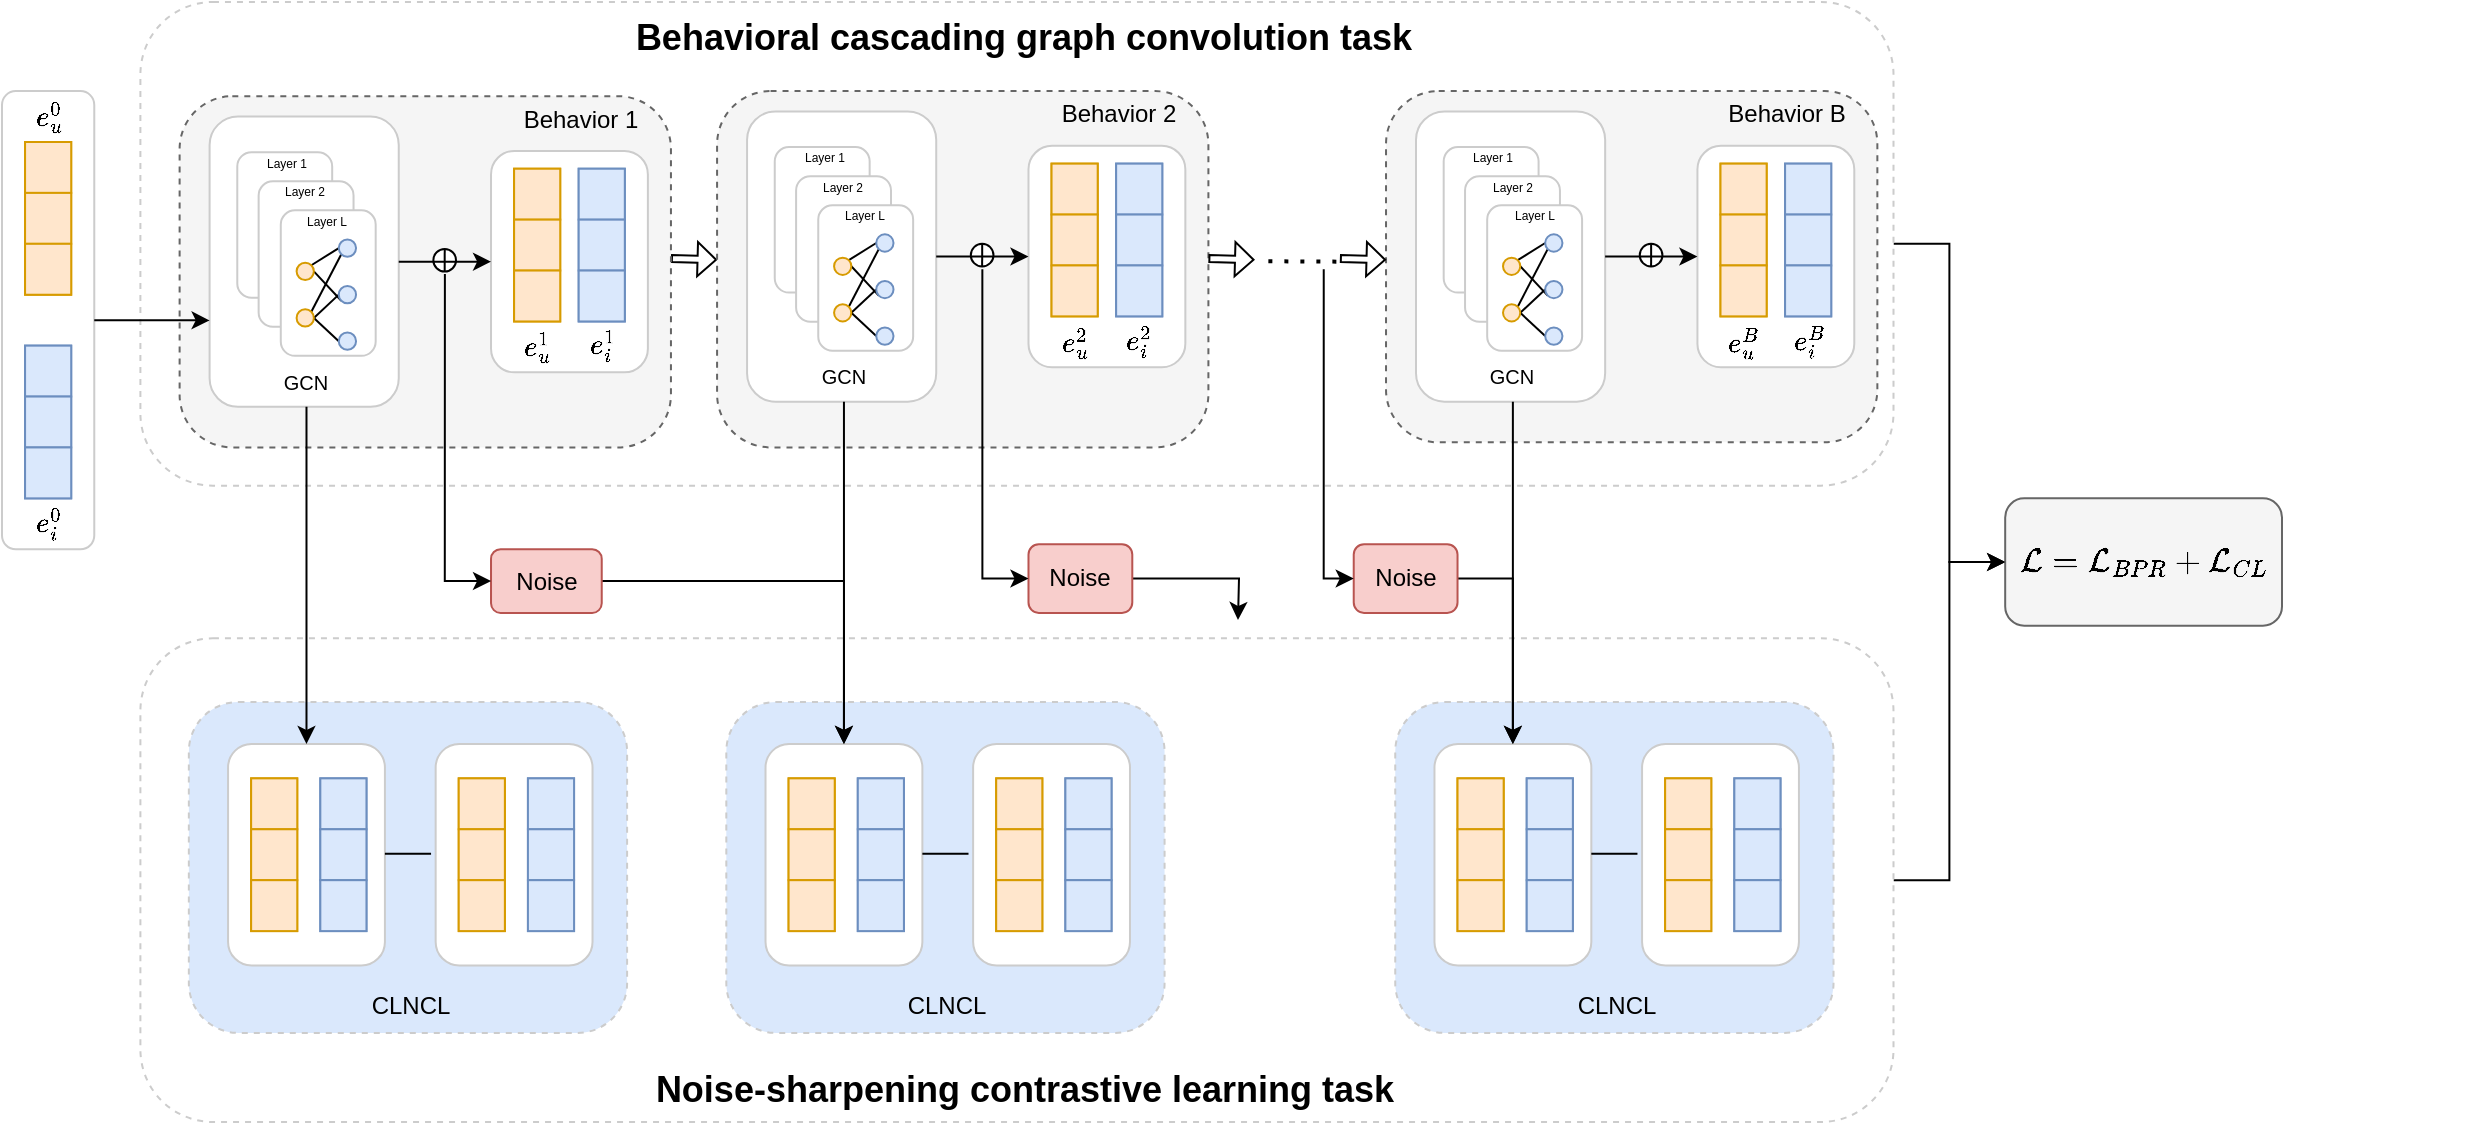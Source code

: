 <mxfile version="24.7.7">
  <diagram name="第 1 页" id="Skv8fpGebTwqSzIPjtRS">
    <mxGraphModel dx="1155" dy="623" grid="1" gridSize="10" guides="1" tooltips="1" connect="1" arrows="1" fold="1" page="1" pageScale="1" pageWidth="1144" pageHeight="564" math="1" shadow="0">
      <root>
        <mxCell id="0" />
        <mxCell id="1" parent="0" />
        <mxCell id="wrFZd82m7ZlRx0uGTqlU-270" style="edgeStyle=orthogonalEdgeStyle;rounded=0;orthogonalLoop=1;jettySize=auto;html=1;exitX=1;exitY=0.5;exitDx=0;exitDy=0;entryX=0;entryY=0.5;entryDx=0;entryDy=0;" parent="1" source="wrFZd82m7ZlRx0uGTqlU-268" target="wrFZd82m7ZlRx0uGTqlU-181" edge="1">
          <mxGeometry relative="1" as="geometry" />
        </mxCell>
        <mxCell id="wrFZd82m7ZlRx0uGTqlU-268" value="" style="rounded=1;whiteSpace=wrap;html=1;dashed=1;strokeColor=#CCCCCC;" parent="1" vertex="1">
          <mxGeometry x="71.201" y="319.182" width="876.55" height="241.818" as="geometry" />
        </mxCell>
        <mxCell id="wrFZd82m7ZlRx0uGTqlU-216" value="" style="rounded=1;whiteSpace=wrap;html=1;fillColor=#dae8fc;strokeColor=#CCCCCC;dashed=1;" parent="1" vertex="1">
          <mxGeometry x="95.422" y="351.0" width="219.137" height="165.455" as="geometry" />
        </mxCell>
        <mxCell id="wrFZd82m7ZlRx0uGTqlU-181" value="&lt;span style=&quot;color: rgb(0, 0, 0);&quot;&gt;&lt;font style=&quot;font-size: 14px;&quot;&gt;\(\mathcal{L}=\mathcal{L}_{BPR}+\mathcal{L}_{CL}\)&lt;/font&gt;&lt;/span&gt;" style="rounded=1;whiteSpace=wrap;html=1;fillColor=#f5f5f5;fontColor=#333333;strokeColor=#666666;" parent="1" vertex="1">
          <mxGeometry x="1003.597" y="249.182" width="138.403" height="63.636" as="geometry" />
        </mxCell>
        <mxCell id="wrFZd82m7ZlRx0uGTqlU-185" style="edgeStyle=orthogonalEdgeStyle;rounded=0;orthogonalLoop=1;jettySize=auto;html=1;exitX=1;exitY=0.5;exitDx=0;exitDy=0;entryX=0;entryY=0.5;entryDx=0;entryDy=0;" parent="1" source="wrFZd82m7ZlRx0uGTqlU-178" target="wrFZd82m7ZlRx0uGTqlU-181" edge="1">
          <mxGeometry relative="1" as="geometry" />
        </mxCell>
        <mxCell id="wrFZd82m7ZlRx0uGTqlU-178" value="" style="rounded=1;whiteSpace=wrap;html=1;dashed=1;strokeColor=#CCCCCC;" parent="1" vertex="1">
          <mxGeometry x="71.201" y="1" width="876.55" height="241.818" as="geometry" />
        </mxCell>
        <mxCell id="wrFZd82m7ZlRx0uGTqlU-18" value="" style="rounded=1;whiteSpace=wrap;html=1;strokeColor=#CCCCCC;" parent="1" vertex="1">
          <mxGeometry x="2" y="45.545" width="46.134" height="229.091" as="geometry" />
        </mxCell>
        <mxCell id="wrFZd82m7ZlRx0uGTqlU-13" value="" style="group;fillColor=#ffe6cc;strokeColor=#d79b00;" parent="1" vertex="1" connectable="0">
          <mxGeometry x="13.534" y="71.0" width="23.067" height="76.364" as="geometry" />
        </mxCell>
        <mxCell id="wrFZd82m7ZlRx0uGTqlU-10" value="" style="rounded=0;whiteSpace=wrap;html=1;fillColor=#ffe6cc;strokeColor=#d79b00;" parent="wrFZd82m7ZlRx0uGTqlU-13" vertex="1">
          <mxGeometry width="23.067" height="25.455" as="geometry" />
        </mxCell>
        <mxCell id="wrFZd82m7ZlRx0uGTqlU-11" value="" style="rounded=0;whiteSpace=wrap;html=1;fillColor=#ffe6cc;strokeColor=#d79b00;" parent="wrFZd82m7ZlRx0uGTqlU-13" vertex="1">
          <mxGeometry y="25.455" width="23.067" height="25.455" as="geometry" />
        </mxCell>
        <mxCell id="wrFZd82m7ZlRx0uGTqlU-12" value="" style="rounded=0;whiteSpace=wrap;html=1;fillColor=#ffe6cc;strokeColor=#d79b00;" parent="wrFZd82m7ZlRx0uGTqlU-13" vertex="1">
          <mxGeometry y="50.909" width="23.067" height="25.455" as="geometry" />
        </mxCell>
        <mxCell id="wrFZd82m7ZlRx0uGTqlU-14" value="" style="group;fillColor=#dae8fc;strokeColor=#6c8ebf;" parent="1" vertex="1" connectable="0">
          <mxGeometry x="13.534" y="172.818" width="23.067" height="76.364" as="geometry" />
        </mxCell>
        <mxCell id="wrFZd82m7ZlRx0uGTqlU-15" value="" style="rounded=0;whiteSpace=wrap;html=1;fillColor=#dae8fc;strokeColor=#6c8ebf;" parent="wrFZd82m7ZlRx0uGTqlU-14" vertex="1">
          <mxGeometry width="23.067" height="25.455" as="geometry" />
        </mxCell>
        <mxCell id="wrFZd82m7ZlRx0uGTqlU-16" value="" style="rounded=0;whiteSpace=wrap;html=1;fillColor=#dae8fc;strokeColor=#6c8ebf;" parent="wrFZd82m7ZlRx0uGTqlU-14" vertex="1">
          <mxGeometry y="25.455" width="23.067" height="25.455" as="geometry" />
        </mxCell>
        <mxCell id="wrFZd82m7ZlRx0uGTqlU-17" value="" style="rounded=0;whiteSpace=wrap;html=1;fillColor=#dae8fc;strokeColor=#6c8ebf;" parent="wrFZd82m7ZlRx0uGTqlU-14" vertex="1">
          <mxGeometry y="50.909" width="23.067" height="25.455" as="geometry" />
        </mxCell>
        <mxCell id="wrFZd82m7ZlRx0uGTqlU-20" value="\(e_u^0\)" style="text;html=1;align=center;verticalAlign=middle;whiteSpace=wrap;rounded=0;" parent="1" vertex="1">
          <mxGeometry x="7.767" y="45.545" width="34.601" height="25.455" as="geometry" />
        </mxCell>
        <mxCell id="wrFZd82m7ZlRx0uGTqlU-21" value="\(e_i^0\)" style="text;html=1;align=center;verticalAlign=middle;whiteSpace=wrap;rounded=0;" parent="1" vertex="1">
          <mxGeometry x="7.767" y="249.182" width="34.601" height="25.455" as="geometry" />
        </mxCell>
        <mxCell id="wrFZd82m7ZlRx0uGTqlU-131" value="" style="shape=flexArrow;endArrow=classic;html=1;rounded=0;endWidth=12.637;endSize=2.755;width=3.519;" parent="1" edge="1">
          <mxGeometry width="50" height="50" relative="1" as="geometry">
            <mxPoint x="336.473" y="129.24" as="sourcePoint" />
            <mxPoint x="359.54" y="129.851" as="targetPoint" />
          </mxGeometry>
        </mxCell>
        <mxCell id="wrFZd82m7ZlRx0uGTqlU-134" value="" style="group" parent="1" vertex="1" connectable="0">
          <mxGeometry x="90.808" y="48.091" width="245.665" height="190.909" as="geometry" />
        </mxCell>
        <mxCell id="wrFZd82m7ZlRx0uGTqlU-90" value="" style="rounded=1;whiteSpace=wrap;html=1;dashed=1;strokeColor=#666666;fillColor=#f5f5f5;fontColor=#333333;" parent="wrFZd82m7ZlRx0uGTqlU-134" vertex="1">
          <mxGeometry width="245.665" height="175.636" as="geometry" />
        </mxCell>
        <mxCell id="wrFZd82m7ZlRx0uGTqlU-87" value="" style="rounded=1;whiteSpace=wrap;html=1;strokeColor=#CCCCCC;" parent="wrFZd82m7ZlRx0uGTqlU-134" vertex="1">
          <mxGeometry x="155.703" y="27.364" width="78.428" height="110.727" as="geometry" />
        </mxCell>
        <mxCell id="wrFZd82m7ZlRx0uGTqlU-48" value="" style="group" parent="wrFZd82m7ZlRx0uGTqlU-134" vertex="1" connectable="0">
          <mxGeometry x="14.994" y="10.182" width="161.47" height="180.727" as="geometry" />
        </mxCell>
        <mxCell id="wrFZd82m7ZlRx0uGTqlU-47" value="" style="rounded=1;whiteSpace=wrap;html=1;strokeColor=#CCCCCC;" parent="wrFZd82m7ZlRx0uGTqlU-48" vertex="1">
          <mxGeometry width="94.575" height="145.091" as="geometry" />
        </mxCell>
        <mxCell id="wrFZd82m7ZlRx0uGTqlU-44" value="" style="group" parent="wrFZd82m7ZlRx0uGTqlU-48" vertex="1" connectable="0">
          <mxGeometry x="13.84" y="17.818" width="69.201" height="101.818" as="geometry" />
        </mxCell>
        <mxCell id="wrFZd82m7ZlRx0uGTqlU-42" value="" style="rounded=1;whiteSpace=wrap;html=1;strokeColor=#CCCCCC;" parent="wrFZd82m7ZlRx0uGTqlU-44" vertex="1">
          <mxGeometry width="47.452" height="72.727" as="geometry" />
        </mxCell>
        <mxCell id="wrFZd82m7ZlRx0uGTqlU-40" value="" style="rounded=1;whiteSpace=wrap;html=1;strokeColor=#CCCCCC;" parent="wrFZd82m7ZlRx0uGTqlU-44" vertex="1">
          <mxGeometry x="10.677" y="14.545" width="47.452" height="72.727" as="geometry" />
        </mxCell>
        <mxCell id="wrFZd82m7ZlRx0uGTqlU-33" value="" style="rounded=1;whiteSpace=wrap;html=1;strokeColor=#CCCCCC;" parent="wrFZd82m7ZlRx0uGTqlU-44" vertex="1">
          <mxGeometry x="21.749" y="29.091" width="47.452" height="72.727" as="geometry" />
        </mxCell>
        <mxCell id="wrFZd82m7ZlRx0uGTqlU-34" value="&lt;font style=&quot;font-size: 6px;&quot;&gt;Layer L&lt;/font&gt;" style="text;html=1;align=center;verticalAlign=middle;whiteSpace=wrap;rounded=0;fontSize=6;" parent="wrFZd82m7ZlRx0uGTqlU-44" vertex="1">
          <mxGeometry x="21.749" y="29.091" width="47.452" height="11.636" as="geometry" />
        </mxCell>
        <mxCell id="wrFZd82m7ZlRx0uGTqlU-39" value="" style="group" parent="wrFZd82m7ZlRx0uGTqlU-44" vertex="1" connectable="0">
          <mxGeometry x="29.658" y="43.636" width="31.635" height="58.182" as="geometry" />
        </mxCell>
        <mxCell id="wrFZd82m7ZlRx0uGTqlU-28" style="rounded=0;orthogonalLoop=1;jettySize=auto;html=1;exitX=1;exitY=0;exitDx=0;exitDy=0;entryX=0;entryY=0.5;entryDx=0;entryDy=0;curved=0;endArrow=none;endFill=0;" parent="wrFZd82m7ZlRx0uGTqlU-39" source="wrFZd82m7ZlRx0uGTqlU-23" target="wrFZd82m7ZlRx0uGTqlU-25" edge="1">
          <mxGeometry relative="1" as="geometry" />
        </mxCell>
        <mxCell id="wrFZd82m7ZlRx0uGTqlU-29" style="rounded=0;orthogonalLoop=1;jettySize=auto;html=1;exitX=1;exitY=0.5;exitDx=0;exitDy=0;entryX=0;entryY=1;entryDx=0;entryDy=0;endArrow=none;endFill=0;" parent="wrFZd82m7ZlRx0uGTqlU-39" source="wrFZd82m7ZlRx0uGTqlU-23" target="wrFZd82m7ZlRx0uGTqlU-26" edge="1">
          <mxGeometry relative="1" as="geometry" />
        </mxCell>
        <mxCell id="wrFZd82m7ZlRx0uGTqlU-23" value="" style="ellipse;whiteSpace=wrap;html=1;aspect=fixed;fillColor=#ffe6cc;strokeColor=#d79b00;" parent="wrFZd82m7ZlRx0uGTqlU-39" vertex="1">
          <mxGeometry y="11.636" width="8.633" height="8.633" as="geometry" />
        </mxCell>
        <mxCell id="wrFZd82m7ZlRx0uGTqlU-30" style="rounded=0;orthogonalLoop=1;jettySize=auto;html=1;exitX=1;exitY=0;exitDx=0;exitDy=0;entryX=0;entryY=1;entryDx=0;entryDy=0;endArrow=none;endFill=0;" parent="wrFZd82m7ZlRx0uGTqlU-39" source="wrFZd82m7ZlRx0uGTqlU-24" target="wrFZd82m7ZlRx0uGTqlU-25" edge="1">
          <mxGeometry relative="1" as="geometry" />
        </mxCell>
        <mxCell id="wrFZd82m7ZlRx0uGTqlU-31" style="rounded=0;orthogonalLoop=1;jettySize=auto;html=1;exitX=1;exitY=0.5;exitDx=0;exitDy=0;entryX=0;entryY=0.5;entryDx=0;entryDy=0;endArrow=none;endFill=0;" parent="wrFZd82m7ZlRx0uGTqlU-39" source="wrFZd82m7ZlRx0uGTqlU-24" target="wrFZd82m7ZlRx0uGTqlU-26" edge="1">
          <mxGeometry relative="1" as="geometry" />
        </mxCell>
        <mxCell id="wrFZd82m7ZlRx0uGTqlU-32" style="rounded=0;orthogonalLoop=1;jettySize=auto;html=1;exitX=1;exitY=0.5;exitDx=0;exitDy=0;entryX=0;entryY=0.5;entryDx=0;entryDy=0;endArrow=none;endFill=0;" parent="wrFZd82m7ZlRx0uGTqlU-39" source="wrFZd82m7ZlRx0uGTqlU-24" target="wrFZd82m7ZlRx0uGTqlU-27" edge="1">
          <mxGeometry relative="1" as="geometry" />
        </mxCell>
        <mxCell id="wrFZd82m7ZlRx0uGTqlU-24" value="" style="ellipse;whiteSpace=wrap;html=1;aspect=fixed;fillColor=#ffe6cc;strokeColor=#d79b00;" parent="wrFZd82m7ZlRx0uGTqlU-39" vertex="1">
          <mxGeometry y="34.909" width="8.633" height="8.633" as="geometry" />
        </mxCell>
        <mxCell id="wrFZd82m7ZlRx0uGTqlU-25" value="" style="ellipse;whiteSpace=wrap;html=1;aspect=fixed;fillColor=#dae8fc;strokeColor=#6c8ebf;" parent="wrFZd82m7ZlRx0uGTqlU-39" vertex="1">
          <mxGeometry x="21.09" width="8.633" height="8.633" as="geometry" />
        </mxCell>
        <mxCell id="wrFZd82m7ZlRx0uGTqlU-26" value="" style="ellipse;whiteSpace=wrap;html=1;aspect=fixed;fillColor=#dae8fc;strokeColor=#6c8ebf;" parent="wrFZd82m7ZlRx0uGTqlU-39" vertex="1">
          <mxGeometry x="21.09" y="23.273" width="8.633" height="8.633" as="geometry" />
        </mxCell>
        <mxCell id="wrFZd82m7ZlRx0uGTqlU-27" value="" style="ellipse;whiteSpace=wrap;html=1;aspect=fixed;fillColor=#dae8fc;strokeColor=#6c8ebf;" parent="wrFZd82m7ZlRx0uGTqlU-39" vertex="1">
          <mxGeometry x="21.09" y="46.545" width="8.633" height="8.633" as="geometry" />
        </mxCell>
        <mxCell id="wrFZd82m7ZlRx0uGTqlU-41" value="&lt;font style=&quot;font-size: 6px;&quot;&gt;Layer 2&lt;/font&gt;" style="text;html=1;align=center;verticalAlign=middle;whiteSpace=wrap;rounded=0;fontSize=6;" parent="wrFZd82m7ZlRx0uGTqlU-44" vertex="1">
          <mxGeometry x="10.677" y="14.545" width="47.452" height="11.636" as="geometry" />
        </mxCell>
        <mxCell id="wrFZd82m7ZlRx0uGTqlU-43" value="&lt;font style=&quot;font-size: 6px;&quot;&gt;Layer 1&lt;/font&gt;" style="text;html=1;align=center;verticalAlign=middle;whiteSpace=wrap;rounded=0;fontSize=6;" parent="wrFZd82m7ZlRx0uGTqlU-44" vertex="1">
          <mxGeometry x="1.582" width="47.452" height="11.636" as="geometry" />
        </mxCell>
        <mxCell id="wrFZd82m7ZlRx0uGTqlU-45" value="&lt;font style=&quot;font-size: 10px;&quot;&gt;GCN&lt;/font&gt;" style="text;html=1;align=center;verticalAlign=middle;whiteSpace=wrap;rounded=0;" parent="wrFZd82m7ZlRx0uGTqlU-48" vertex="1">
          <mxGeometry x="26.458" y="119.636" width="43.966" height="25.455" as="geometry" />
        </mxCell>
        <mxCell id="wrFZd82m7ZlRx0uGTqlU-57" value="" style="group" parent="wrFZd82m7ZlRx0uGTqlU-134" vertex="1" connectable="0">
          <mxGeometry x="109.569" y="76.364" width="46.134" height="12.727" as="geometry" />
        </mxCell>
        <mxCell id="wrFZd82m7ZlRx0uGTqlU-54" value="" style="ellipse;whiteSpace=wrap;html=1;aspect=fixed;" parent="wrFZd82m7ZlRx0uGTqlU-57" vertex="1">
          <mxGeometry x="17.3" width="11.331" height="11.331" as="geometry" />
        </mxCell>
        <mxCell id="wrFZd82m7ZlRx0uGTqlU-55" value="" style="endArrow=classic;html=1;rounded=0;" parent="wrFZd82m7ZlRx0uGTqlU-57" edge="1">
          <mxGeometry width="50" height="50" relative="1" as="geometry">
            <mxPoint y="6.364" as="sourcePoint" />
            <mxPoint x="46.134" y="6.364" as="targetPoint" />
          </mxGeometry>
        </mxCell>
        <mxCell id="wrFZd82m7ZlRx0uGTqlU-56" value="" style="endArrow=none;html=1;rounded=0;exitX=0.5;exitY=1;exitDx=0;exitDy=0;" parent="wrFZd82m7ZlRx0uGTqlU-57" source="wrFZd82m7ZlRx0uGTqlU-54" edge="1">
          <mxGeometry width="50" height="50" relative="1" as="geometry">
            <mxPoint x="22.986" y="6.364" as="sourcePoint" />
            <mxPoint x="22.986" as="targetPoint" />
          </mxGeometry>
        </mxCell>
        <mxCell id="wrFZd82m7ZlRx0uGTqlU-58" value="" style="group;fillColor=#ffe6cc;strokeColor=#d79b00;" parent="wrFZd82m7ZlRx0uGTqlU-134" vertex="1" connectable="0">
          <mxGeometry x="167.236" y="36.273" width="23.067" height="76.364" as="geometry" />
        </mxCell>
        <mxCell id="wrFZd82m7ZlRx0uGTqlU-59" value="" style="rounded=0;whiteSpace=wrap;html=1;fillColor=#ffe6cc;strokeColor=#d79b00;" parent="wrFZd82m7ZlRx0uGTqlU-58" vertex="1">
          <mxGeometry width="23.067" height="25.455" as="geometry" />
        </mxCell>
        <mxCell id="wrFZd82m7ZlRx0uGTqlU-60" value="" style="rounded=0;whiteSpace=wrap;html=1;fillColor=#ffe6cc;strokeColor=#d79b00;" parent="wrFZd82m7ZlRx0uGTqlU-58" vertex="1">
          <mxGeometry y="25.455" width="23.067" height="25.455" as="geometry" />
        </mxCell>
        <mxCell id="wrFZd82m7ZlRx0uGTqlU-61" value="" style="rounded=0;whiteSpace=wrap;html=1;fillColor=#ffe6cc;strokeColor=#d79b00;" parent="wrFZd82m7ZlRx0uGTqlU-58" vertex="1">
          <mxGeometry y="50.909" width="23.067" height="25.455" as="geometry" />
        </mxCell>
        <mxCell id="wrFZd82m7ZlRx0uGTqlU-62" value="" style="group;fillColor=#dae8fc;strokeColor=#6c8ebf;" parent="wrFZd82m7ZlRx0uGTqlU-134" vertex="1" connectable="0">
          <mxGeometry x="199.53" y="36.273" width="23.067" height="76.364" as="geometry" />
        </mxCell>
        <mxCell id="wrFZd82m7ZlRx0uGTqlU-63" value="" style="rounded=0;whiteSpace=wrap;html=1;fillColor=#dae8fc;strokeColor=#6c8ebf;" parent="wrFZd82m7ZlRx0uGTqlU-62" vertex="1">
          <mxGeometry width="23.067" height="25.455" as="geometry" />
        </mxCell>
        <mxCell id="wrFZd82m7ZlRx0uGTqlU-64" value="" style="rounded=0;whiteSpace=wrap;html=1;fillColor=#dae8fc;strokeColor=#6c8ebf;" parent="wrFZd82m7ZlRx0uGTqlU-62" vertex="1">
          <mxGeometry y="25.455" width="23.067" height="25.455" as="geometry" />
        </mxCell>
        <mxCell id="wrFZd82m7ZlRx0uGTqlU-65" value="" style="rounded=0;whiteSpace=wrap;html=1;fillColor=#dae8fc;strokeColor=#6c8ebf;" parent="wrFZd82m7ZlRx0uGTqlU-62" vertex="1">
          <mxGeometry y="50.909" width="23.067" height="25.455" as="geometry" />
        </mxCell>
        <mxCell id="wrFZd82m7ZlRx0uGTqlU-88" value="\(e_u^1\)" style="text;html=1;align=center;verticalAlign=middle;whiteSpace=wrap;rounded=0;" parent="wrFZd82m7ZlRx0uGTqlU-134" vertex="1">
          <mxGeometry x="161.47" y="112.636" width="34.601" height="25.455" as="geometry" />
        </mxCell>
        <mxCell id="wrFZd82m7ZlRx0uGTqlU-89" value="\(e_i^1\)" style="text;html=1;align=center;verticalAlign=middle;whiteSpace=wrap;rounded=0;" parent="wrFZd82m7ZlRx0uGTqlU-134" vertex="1">
          <mxGeometry x="193.764" y="112.636" width="34.601" height="25.455" as="geometry" />
        </mxCell>
        <mxCell id="wrFZd82m7ZlRx0uGTqlU-132" value="&lt;font style=&quot;font-size: 12px;&quot;&gt;Behavior 1&lt;/font&gt;" style="text;html=1;align=center;verticalAlign=middle;whiteSpace=wrap;rounded=0;fontSize=10;" parent="wrFZd82m7ZlRx0uGTqlU-134" vertex="1">
          <mxGeometry x="167.235" y="0.003" width="66.895" height="22.909" as="geometry" />
        </mxCell>
        <mxCell id="wrFZd82m7ZlRx0uGTqlU-135" value="" style="group" parent="1" vertex="1" connectable="0">
          <mxGeometry x="694.013" y="45.545" width="245.665" height="190.909" as="geometry" />
        </mxCell>
        <mxCell id="wrFZd82m7ZlRx0uGTqlU-136" value="" style="rounded=1;whiteSpace=wrap;html=1;dashed=1;strokeColor=#666666;fillColor=#f5f5f5;fontColor=#333333;" parent="wrFZd82m7ZlRx0uGTqlU-135" vertex="1">
          <mxGeometry width="245.665" height="175.636" as="geometry" />
        </mxCell>
        <mxCell id="wrFZd82m7ZlRx0uGTqlU-137" value="" style="rounded=1;whiteSpace=wrap;html=1;strokeColor=#CCCCCC;" parent="wrFZd82m7ZlRx0uGTqlU-135" vertex="1">
          <mxGeometry x="155.703" y="27.364" width="78.428" height="110.727" as="geometry" />
        </mxCell>
        <mxCell id="wrFZd82m7ZlRx0uGTqlU-138" value="" style="group" parent="wrFZd82m7ZlRx0uGTqlU-135" vertex="1" connectable="0">
          <mxGeometry x="14.994" y="10.182" width="161.47" height="180.727" as="geometry" />
        </mxCell>
        <mxCell id="wrFZd82m7ZlRx0uGTqlU-139" value="" style="rounded=1;whiteSpace=wrap;html=1;strokeColor=#CCCCCC;" parent="wrFZd82m7ZlRx0uGTqlU-138" vertex="1">
          <mxGeometry width="94.575" height="145.091" as="geometry" />
        </mxCell>
        <mxCell id="wrFZd82m7ZlRx0uGTqlU-140" value="" style="group" parent="wrFZd82m7ZlRx0uGTqlU-138" vertex="1" connectable="0">
          <mxGeometry x="13.84" y="17.818" width="69.201" height="101.818" as="geometry" />
        </mxCell>
        <mxCell id="wrFZd82m7ZlRx0uGTqlU-141" value="" style="rounded=1;whiteSpace=wrap;html=1;strokeColor=#CCCCCC;" parent="wrFZd82m7ZlRx0uGTqlU-140" vertex="1">
          <mxGeometry width="47.452" height="72.727" as="geometry" />
        </mxCell>
        <mxCell id="wrFZd82m7ZlRx0uGTqlU-142" value="" style="rounded=1;whiteSpace=wrap;html=1;strokeColor=#CCCCCC;" parent="wrFZd82m7ZlRx0uGTqlU-140" vertex="1">
          <mxGeometry x="10.677" y="14.545" width="47.452" height="72.727" as="geometry" />
        </mxCell>
        <mxCell id="wrFZd82m7ZlRx0uGTqlU-143" value="" style="rounded=1;whiteSpace=wrap;html=1;strokeColor=#CCCCCC;" parent="wrFZd82m7ZlRx0uGTqlU-140" vertex="1">
          <mxGeometry x="21.749" y="29.091" width="47.452" height="72.727" as="geometry" />
        </mxCell>
        <mxCell id="wrFZd82m7ZlRx0uGTqlU-144" value="&lt;font style=&quot;font-size: 6px;&quot;&gt;Layer L&lt;/font&gt;" style="text;html=1;align=center;verticalAlign=middle;whiteSpace=wrap;rounded=0;fontSize=6;" parent="wrFZd82m7ZlRx0uGTqlU-140" vertex="1">
          <mxGeometry x="21.749" y="29.091" width="47.452" height="11.636" as="geometry" />
        </mxCell>
        <mxCell id="wrFZd82m7ZlRx0uGTqlU-145" value="" style="group" parent="wrFZd82m7ZlRx0uGTqlU-140" vertex="1" connectable="0">
          <mxGeometry x="29.658" y="43.636" width="31.635" height="58.182" as="geometry" />
        </mxCell>
        <mxCell id="wrFZd82m7ZlRx0uGTqlU-146" style="rounded=0;orthogonalLoop=1;jettySize=auto;html=1;exitX=1;exitY=0;exitDx=0;exitDy=0;entryX=0;entryY=0.5;entryDx=0;entryDy=0;curved=0;endArrow=none;endFill=0;" parent="wrFZd82m7ZlRx0uGTqlU-145" source="wrFZd82m7ZlRx0uGTqlU-148" target="wrFZd82m7ZlRx0uGTqlU-153" edge="1">
          <mxGeometry relative="1" as="geometry" />
        </mxCell>
        <mxCell id="wrFZd82m7ZlRx0uGTqlU-147" style="rounded=0;orthogonalLoop=1;jettySize=auto;html=1;exitX=1;exitY=0.5;exitDx=0;exitDy=0;entryX=0;entryY=1;entryDx=0;entryDy=0;endArrow=none;endFill=0;" parent="wrFZd82m7ZlRx0uGTqlU-145" source="wrFZd82m7ZlRx0uGTqlU-148" target="wrFZd82m7ZlRx0uGTqlU-154" edge="1">
          <mxGeometry relative="1" as="geometry" />
        </mxCell>
        <mxCell id="wrFZd82m7ZlRx0uGTqlU-148" value="" style="ellipse;whiteSpace=wrap;html=1;aspect=fixed;fillColor=#ffe6cc;strokeColor=#d79b00;" parent="wrFZd82m7ZlRx0uGTqlU-145" vertex="1">
          <mxGeometry y="11.636" width="8.633" height="8.633" as="geometry" />
        </mxCell>
        <mxCell id="wrFZd82m7ZlRx0uGTqlU-149" style="rounded=0;orthogonalLoop=1;jettySize=auto;html=1;exitX=1;exitY=0;exitDx=0;exitDy=0;entryX=0;entryY=1;entryDx=0;entryDy=0;endArrow=none;endFill=0;" parent="wrFZd82m7ZlRx0uGTqlU-145" source="wrFZd82m7ZlRx0uGTqlU-152" target="wrFZd82m7ZlRx0uGTqlU-153" edge="1">
          <mxGeometry relative="1" as="geometry" />
        </mxCell>
        <mxCell id="wrFZd82m7ZlRx0uGTqlU-150" style="rounded=0;orthogonalLoop=1;jettySize=auto;html=1;exitX=1;exitY=0.5;exitDx=0;exitDy=0;entryX=0;entryY=0.5;entryDx=0;entryDy=0;endArrow=none;endFill=0;" parent="wrFZd82m7ZlRx0uGTqlU-145" source="wrFZd82m7ZlRx0uGTqlU-152" target="wrFZd82m7ZlRx0uGTqlU-154" edge="1">
          <mxGeometry relative="1" as="geometry" />
        </mxCell>
        <mxCell id="wrFZd82m7ZlRx0uGTqlU-151" style="rounded=0;orthogonalLoop=1;jettySize=auto;html=1;exitX=1;exitY=0.5;exitDx=0;exitDy=0;entryX=0;entryY=0.5;entryDx=0;entryDy=0;endArrow=none;endFill=0;" parent="wrFZd82m7ZlRx0uGTqlU-145" source="wrFZd82m7ZlRx0uGTqlU-152" target="wrFZd82m7ZlRx0uGTqlU-155" edge="1">
          <mxGeometry relative="1" as="geometry" />
        </mxCell>
        <mxCell id="wrFZd82m7ZlRx0uGTqlU-152" value="" style="ellipse;whiteSpace=wrap;html=1;aspect=fixed;fillColor=#ffe6cc;strokeColor=#d79b00;" parent="wrFZd82m7ZlRx0uGTqlU-145" vertex="1">
          <mxGeometry y="34.909" width="8.633" height="8.633" as="geometry" />
        </mxCell>
        <mxCell id="wrFZd82m7ZlRx0uGTqlU-153" value="" style="ellipse;whiteSpace=wrap;html=1;aspect=fixed;fillColor=#dae8fc;strokeColor=#6c8ebf;" parent="wrFZd82m7ZlRx0uGTqlU-145" vertex="1">
          <mxGeometry x="21.09" width="8.633" height="8.633" as="geometry" />
        </mxCell>
        <mxCell id="wrFZd82m7ZlRx0uGTqlU-154" value="" style="ellipse;whiteSpace=wrap;html=1;aspect=fixed;fillColor=#dae8fc;strokeColor=#6c8ebf;" parent="wrFZd82m7ZlRx0uGTqlU-145" vertex="1">
          <mxGeometry x="21.09" y="23.273" width="8.633" height="8.633" as="geometry" />
        </mxCell>
        <mxCell id="wrFZd82m7ZlRx0uGTqlU-155" value="" style="ellipse;whiteSpace=wrap;html=1;aspect=fixed;fillColor=#dae8fc;strokeColor=#6c8ebf;" parent="wrFZd82m7ZlRx0uGTqlU-145" vertex="1">
          <mxGeometry x="21.09" y="46.545" width="8.633" height="8.633" as="geometry" />
        </mxCell>
        <mxCell id="wrFZd82m7ZlRx0uGTqlU-156" value="&lt;font style=&quot;font-size: 6px;&quot;&gt;Layer 2&lt;/font&gt;" style="text;html=1;align=center;verticalAlign=middle;whiteSpace=wrap;rounded=0;fontSize=6;" parent="wrFZd82m7ZlRx0uGTqlU-140" vertex="1">
          <mxGeometry x="10.677" y="14.545" width="47.452" height="11.636" as="geometry" />
        </mxCell>
        <mxCell id="wrFZd82m7ZlRx0uGTqlU-157" value="&lt;font style=&quot;font-size: 6px;&quot;&gt;Layer 1&lt;/font&gt;" style="text;html=1;align=center;verticalAlign=middle;whiteSpace=wrap;rounded=0;fontSize=6;" parent="wrFZd82m7ZlRx0uGTqlU-140" vertex="1">
          <mxGeometry x="1.582" width="47.452" height="11.636" as="geometry" />
        </mxCell>
        <mxCell id="wrFZd82m7ZlRx0uGTqlU-158" value="&lt;font style=&quot;font-size: 10px;&quot;&gt;GCN&lt;/font&gt;" style="text;html=1;align=center;verticalAlign=middle;whiteSpace=wrap;rounded=0;" parent="wrFZd82m7ZlRx0uGTqlU-138" vertex="1">
          <mxGeometry x="26.458" y="119.636" width="43.966" height="25.455" as="geometry" />
        </mxCell>
        <mxCell id="wrFZd82m7ZlRx0uGTqlU-160" value="" style="group" parent="wrFZd82m7ZlRx0uGTqlU-135" vertex="1" connectable="0">
          <mxGeometry x="109.569" y="76.364" width="46.134" height="12.727" as="geometry" />
        </mxCell>
        <mxCell id="wrFZd82m7ZlRx0uGTqlU-161" value="" style="ellipse;whiteSpace=wrap;html=1;aspect=fixed;" parent="wrFZd82m7ZlRx0uGTqlU-160" vertex="1">
          <mxGeometry x="17.3" width="11.331" height="11.331" as="geometry" />
        </mxCell>
        <mxCell id="wrFZd82m7ZlRx0uGTqlU-162" value="" style="endArrow=classic;html=1;rounded=0;" parent="wrFZd82m7ZlRx0uGTqlU-160" edge="1">
          <mxGeometry width="50" height="50" relative="1" as="geometry">
            <mxPoint y="6.364" as="sourcePoint" />
            <mxPoint x="46.134" y="6.364" as="targetPoint" />
          </mxGeometry>
        </mxCell>
        <mxCell id="wrFZd82m7ZlRx0uGTqlU-163" value="" style="endArrow=none;html=1;rounded=0;exitX=0.5;exitY=1;exitDx=0;exitDy=0;" parent="wrFZd82m7ZlRx0uGTqlU-160" source="wrFZd82m7ZlRx0uGTqlU-161" edge="1">
          <mxGeometry width="50" height="50" relative="1" as="geometry">
            <mxPoint x="22.986" y="6.364" as="sourcePoint" />
            <mxPoint x="22.986" as="targetPoint" />
          </mxGeometry>
        </mxCell>
        <mxCell id="wrFZd82m7ZlRx0uGTqlU-164" value="" style="group;fillColor=#ffe6cc;strokeColor=#d79b00;" parent="wrFZd82m7ZlRx0uGTqlU-135" vertex="1" connectable="0">
          <mxGeometry x="167.236" y="36.273" width="23.067" height="76.364" as="geometry" />
        </mxCell>
        <mxCell id="wrFZd82m7ZlRx0uGTqlU-165" value="" style="rounded=0;whiteSpace=wrap;html=1;fillColor=#ffe6cc;strokeColor=#d79b00;" parent="wrFZd82m7ZlRx0uGTqlU-164" vertex="1">
          <mxGeometry width="23.067" height="25.455" as="geometry" />
        </mxCell>
        <mxCell id="wrFZd82m7ZlRx0uGTqlU-166" value="" style="rounded=0;whiteSpace=wrap;html=1;fillColor=#ffe6cc;strokeColor=#d79b00;" parent="wrFZd82m7ZlRx0uGTqlU-164" vertex="1">
          <mxGeometry y="25.455" width="23.067" height="25.455" as="geometry" />
        </mxCell>
        <mxCell id="wrFZd82m7ZlRx0uGTqlU-167" value="" style="rounded=0;whiteSpace=wrap;html=1;fillColor=#ffe6cc;strokeColor=#d79b00;" parent="wrFZd82m7ZlRx0uGTqlU-164" vertex="1">
          <mxGeometry y="50.909" width="23.067" height="25.455" as="geometry" />
        </mxCell>
        <mxCell id="wrFZd82m7ZlRx0uGTqlU-168" value="" style="group;fillColor=#dae8fc;strokeColor=#6c8ebf;" parent="wrFZd82m7ZlRx0uGTqlU-135" vertex="1" connectable="0">
          <mxGeometry x="199.53" y="36.273" width="23.067" height="76.364" as="geometry" />
        </mxCell>
        <mxCell id="wrFZd82m7ZlRx0uGTqlU-169" value="" style="rounded=0;whiteSpace=wrap;html=1;fillColor=#dae8fc;strokeColor=#6c8ebf;" parent="wrFZd82m7ZlRx0uGTqlU-168" vertex="1">
          <mxGeometry width="23.067" height="25.455" as="geometry" />
        </mxCell>
        <mxCell id="wrFZd82m7ZlRx0uGTqlU-170" value="" style="rounded=0;whiteSpace=wrap;html=1;fillColor=#dae8fc;strokeColor=#6c8ebf;" parent="wrFZd82m7ZlRx0uGTqlU-168" vertex="1">
          <mxGeometry y="25.455" width="23.067" height="25.455" as="geometry" />
        </mxCell>
        <mxCell id="wrFZd82m7ZlRx0uGTqlU-171" value="" style="rounded=0;whiteSpace=wrap;html=1;fillColor=#dae8fc;strokeColor=#6c8ebf;" parent="wrFZd82m7ZlRx0uGTqlU-168" vertex="1">
          <mxGeometry y="50.909" width="23.067" height="25.455" as="geometry" />
        </mxCell>
        <mxCell id="wrFZd82m7ZlRx0uGTqlU-172" value="\(e_u^B\)" style="text;html=1;align=center;verticalAlign=middle;whiteSpace=wrap;rounded=0;" parent="wrFZd82m7ZlRx0uGTqlU-135" vertex="1">
          <mxGeometry x="161.47" y="112.636" width="34.601" height="25.455" as="geometry" />
        </mxCell>
        <mxCell id="wrFZd82m7ZlRx0uGTqlU-173" value="\(e_i^B\)" style="text;html=1;align=center;verticalAlign=middle;whiteSpace=wrap;rounded=0;" parent="wrFZd82m7ZlRx0uGTqlU-135" vertex="1">
          <mxGeometry x="193.764" y="112.636" width="34.601" height="25.455" as="geometry" />
        </mxCell>
        <mxCell id="wrFZd82m7ZlRx0uGTqlU-159" value="&lt;font style=&quot;font-size: 12px;&quot;&gt;Behavior B&lt;/font&gt;" style="text;html=1;align=center;verticalAlign=middle;whiteSpace=wrap;rounded=0;fontSize=10;" parent="wrFZd82m7ZlRx0uGTqlU-135" vertex="1">
          <mxGeometry x="167.235" y="0.003" width="66.895" height="22.909" as="geometry" />
        </mxCell>
        <mxCell id="wrFZd82m7ZlRx0uGTqlU-174" value="" style="group" parent="1" vertex="1" connectable="0">
          <mxGeometry x="359.54" y="45.545" width="245.665" height="178.182" as="geometry" />
        </mxCell>
        <mxCell id="wrFZd82m7ZlRx0uGTqlU-93" value="" style="rounded=1;whiteSpace=wrap;html=1;dashed=1;strokeColor=#666666;fillColor=#f5f5f5;fontColor=#333333;" parent="wrFZd82m7ZlRx0uGTqlU-174" vertex="1">
          <mxGeometry width="245.665" height="178.182" as="geometry" />
        </mxCell>
        <mxCell id="wrFZd82m7ZlRx0uGTqlU-94" value="" style="rounded=1;whiteSpace=wrap;html=1;strokeColor=#CCCCCC;" parent="wrFZd82m7ZlRx0uGTqlU-174" vertex="1">
          <mxGeometry x="155.703" y="27.364" width="78.428" height="110.727" as="geometry" />
        </mxCell>
        <mxCell id="wrFZd82m7ZlRx0uGTqlU-95" value="" style="group" parent="wrFZd82m7ZlRx0uGTqlU-174" vertex="1" connectable="0">
          <mxGeometry x="14.994" y="10.182" width="94.575" height="145.091" as="geometry" />
        </mxCell>
        <mxCell id="wrFZd82m7ZlRx0uGTqlU-96" value="" style="rounded=1;whiteSpace=wrap;html=1;strokeColor=#CCCCCC;" parent="wrFZd82m7ZlRx0uGTqlU-95" vertex="1">
          <mxGeometry width="94.575" height="145.091" as="geometry" />
        </mxCell>
        <mxCell id="wrFZd82m7ZlRx0uGTqlU-97" value="" style="group" parent="wrFZd82m7ZlRx0uGTqlU-95" vertex="1" connectable="0">
          <mxGeometry x="13.84" y="17.818" width="69.201" height="101.818" as="geometry" />
        </mxCell>
        <mxCell id="wrFZd82m7ZlRx0uGTqlU-98" value="" style="rounded=1;whiteSpace=wrap;html=1;strokeColor=#CCCCCC;" parent="wrFZd82m7ZlRx0uGTqlU-97" vertex="1">
          <mxGeometry width="47.452" height="72.727" as="geometry" />
        </mxCell>
        <mxCell id="wrFZd82m7ZlRx0uGTqlU-99" value="" style="rounded=1;whiteSpace=wrap;html=1;strokeColor=#CCCCCC;" parent="wrFZd82m7ZlRx0uGTqlU-97" vertex="1">
          <mxGeometry x="10.677" y="14.545" width="47.452" height="72.727" as="geometry" />
        </mxCell>
        <mxCell id="wrFZd82m7ZlRx0uGTqlU-100" value="" style="rounded=1;whiteSpace=wrap;html=1;strokeColor=#CCCCCC;" parent="wrFZd82m7ZlRx0uGTqlU-97" vertex="1">
          <mxGeometry x="21.749" y="29.091" width="47.452" height="72.727" as="geometry" />
        </mxCell>
        <mxCell id="wrFZd82m7ZlRx0uGTqlU-101" value="&lt;font style=&quot;font-size: 6px;&quot;&gt;Layer L&lt;/font&gt;" style="text;html=1;align=center;verticalAlign=middle;whiteSpace=wrap;rounded=0;fontSize=6;" parent="wrFZd82m7ZlRx0uGTqlU-97" vertex="1">
          <mxGeometry x="21.749" y="29.091" width="47.452" height="11.636" as="geometry" />
        </mxCell>
        <mxCell id="wrFZd82m7ZlRx0uGTqlU-102" value="" style="group" parent="wrFZd82m7ZlRx0uGTqlU-97" vertex="1" connectable="0">
          <mxGeometry x="29.658" y="43.636" width="31.635" height="58.182" as="geometry" />
        </mxCell>
        <mxCell id="wrFZd82m7ZlRx0uGTqlU-103" style="rounded=0;orthogonalLoop=1;jettySize=auto;html=1;exitX=1;exitY=0;exitDx=0;exitDy=0;entryX=0;entryY=0.5;entryDx=0;entryDy=0;curved=0;endArrow=none;endFill=0;" parent="wrFZd82m7ZlRx0uGTqlU-102" source="wrFZd82m7ZlRx0uGTqlU-105" target="wrFZd82m7ZlRx0uGTqlU-110" edge="1">
          <mxGeometry relative="1" as="geometry" />
        </mxCell>
        <mxCell id="wrFZd82m7ZlRx0uGTqlU-104" style="rounded=0;orthogonalLoop=1;jettySize=auto;html=1;exitX=1;exitY=0.5;exitDx=0;exitDy=0;entryX=0;entryY=1;entryDx=0;entryDy=0;endArrow=none;endFill=0;" parent="wrFZd82m7ZlRx0uGTqlU-102" source="wrFZd82m7ZlRx0uGTqlU-105" target="wrFZd82m7ZlRx0uGTqlU-111" edge="1">
          <mxGeometry relative="1" as="geometry" />
        </mxCell>
        <mxCell id="wrFZd82m7ZlRx0uGTqlU-105" value="" style="ellipse;whiteSpace=wrap;html=1;aspect=fixed;fillColor=#ffe6cc;strokeColor=#d79b00;" parent="wrFZd82m7ZlRx0uGTqlU-102" vertex="1">
          <mxGeometry y="11.636" width="8.633" height="8.633" as="geometry" />
        </mxCell>
        <mxCell id="wrFZd82m7ZlRx0uGTqlU-106" style="rounded=0;orthogonalLoop=1;jettySize=auto;html=1;exitX=1;exitY=0;exitDx=0;exitDy=0;entryX=0;entryY=1;entryDx=0;entryDy=0;endArrow=none;endFill=0;" parent="wrFZd82m7ZlRx0uGTqlU-102" source="wrFZd82m7ZlRx0uGTqlU-109" target="wrFZd82m7ZlRx0uGTqlU-110" edge="1">
          <mxGeometry relative="1" as="geometry" />
        </mxCell>
        <mxCell id="wrFZd82m7ZlRx0uGTqlU-107" style="rounded=0;orthogonalLoop=1;jettySize=auto;html=1;exitX=1;exitY=0.5;exitDx=0;exitDy=0;entryX=0;entryY=0.5;entryDx=0;entryDy=0;endArrow=none;endFill=0;" parent="wrFZd82m7ZlRx0uGTqlU-102" source="wrFZd82m7ZlRx0uGTqlU-109" target="wrFZd82m7ZlRx0uGTqlU-111" edge="1">
          <mxGeometry relative="1" as="geometry" />
        </mxCell>
        <mxCell id="wrFZd82m7ZlRx0uGTqlU-108" style="rounded=0;orthogonalLoop=1;jettySize=auto;html=1;exitX=1;exitY=0.5;exitDx=0;exitDy=0;entryX=0;entryY=0.5;entryDx=0;entryDy=0;endArrow=none;endFill=0;" parent="wrFZd82m7ZlRx0uGTqlU-102" source="wrFZd82m7ZlRx0uGTqlU-109" target="wrFZd82m7ZlRx0uGTqlU-112" edge="1">
          <mxGeometry relative="1" as="geometry" />
        </mxCell>
        <mxCell id="wrFZd82m7ZlRx0uGTqlU-109" value="" style="ellipse;whiteSpace=wrap;html=1;aspect=fixed;fillColor=#ffe6cc;strokeColor=#d79b00;" parent="wrFZd82m7ZlRx0uGTqlU-102" vertex="1">
          <mxGeometry y="34.909" width="8.633" height="8.633" as="geometry" />
        </mxCell>
        <mxCell id="wrFZd82m7ZlRx0uGTqlU-110" value="" style="ellipse;whiteSpace=wrap;html=1;aspect=fixed;fillColor=#dae8fc;strokeColor=#6c8ebf;" parent="wrFZd82m7ZlRx0uGTqlU-102" vertex="1">
          <mxGeometry x="21.09" width="8.633" height="8.633" as="geometry" />
        </mxCell>
        <mxCell id="wrFZd82m7ZlRx0uGTqlU-111" value="" style="ellipse;whiteSpace=wrap;html=1;aspect=fixed;fillColor=#dae8fc;strokeColor=#6c8ebf;" parent="wrFZd82m7ZlRx0uGTqlU-102" vertex="1">
          <mxGeometry x="21.09" y="23.273" width="8.633" height="8.633" as="geometry" />
        </mxCell>
        <mxCell id="wrFZd82m7ZlRx0uGTqlU-112" value="" style="ellipse;whiteSpace=wrap;html=1;aspect=fixed;fillColor=#dae8fc;strokeColor=#6c8ebf;" parent="wrFZd82m7ZlRx0uGTqlU-102" vertex="1">
          <mxGeometry x="21.09" y="46.545" width="8.633" height="8.633" as="geometry" />
        </mxCell>
        <mxCell id="wrFZd82m7ZlRx0uGTqlU-113" value="&lt;font style=&quot;font-size: 6px;&quot;&gt;Layer 2&lt;/font&gt;" style="text;html=1;align=center;verticalAlign=middle;whiteSpace=wrap;rounded=0;fontSize=6;" parent="wrFZd82m7ZlRx0uGTqlU-97" vertex="1">
          <mxGeometry x="10.677" y="14.545" width="47.452" height="11.636" as="geometry" />
        </mxCell>
        <mxCell id="wrFZd82m7ZlRx0uGTqlU-114" value="&lt;font style=&quot;font-size: 6px;&quot;&gt;Layer 1&lt;/font&gt;" style="text;html=1;align=center;verticalAlign=middle;whiteSpace=wrap;rounded=0;fontSize=6;" parent="wrFZd82m7ZlRx0uGTqlU-97" vertex="1">
          <mxGeometry x="1.582" width="47.452" height="11.636" as="geometry" />
        </mxCell>
        <mxCell id="wrFZd82m7ZlRx0uGTqlU-115" value="&lt;font style=&quot;font-size: 10px;&quot;&gt;GCN&lt;/font&gt;" style="text;html=1;align=center;verticalAlign=middle;whiteSpace=wrap;rounded=0;" parent="wrFZd82m7ZlRx0uGTqlU-95" vertex="1">
          <mxGeometry x="26.458" y="119.636" width="43.966" height="25.455" as="geometry" />
        </mxCell>
        <mxCell id="wrFZd82m7ZlRx0uGTqlU-116" value="" style="group" parent="wrFZd82m7ZlRx0uGTqlU-174" vertex="1" connectable="0">
          <mxGeometry x="109.569" y="76.364" width="46.134" height="12.727" as="geometry" />
        </mxCell>
        <mxCell id="wrFZd82m7ZlRx0uGTqlU-117" value="" style="ellipse;whiteSpace=wrap;html=1;aspect=fixed;" parent="wrFZd82m7ZlRx0uGTqlU-116" vertex="1">
          <mxGeometry x="17.3" width="11.331" height="11.331" as="geometry" />
        </mxCell>
        <mxCell id="wrFZd82m7ZlRx0uGTqlU-118" value="" style="endArrow=classic;html=1;rounded=0;" parent="wrFZd82m7ZlRx0uGTqlU-116" edge="1">
          <mxGeometry width="50" height="50" relative="1" as="geometry">
            <mxPoint y="6.364" as="sourcePoint" />
            <mxPoint x="46.134" y="6.364" as="targetPoint" />
          </mxGeometry>
        </mxCell>
        <mxCell id="wrFZd82m7ZlRx0uGTqlU-119" value="" style="endArrow=none;html=1;rounded=0;exitX=0.5;exitY=1;exitDx=0;exitDy=0;" parent="wrFZd82m7ZlRx0uGTqlU-116" source="wrFZd82m7ZlRx0uGTqlU-117" edge="1">
          <mxGeometry width="50" height="50" relative="1" as="geometry">
            <mxPoint x="22.986" y="6.364" as="sourcePoint" />
            <mxPoint x="22.986" as="targetPoint" />
          </mxGeometry>
        </mxCell>
        <mxCell id="wrFZd82m7ZlRx0uGTqlU-120" value="" style="group;fillColor=#ffe6cc;strokeColor=#d79b00;" parent="wrFZd82m7ZlRx0uGTqlU-174" vertex="1" connectable="0">
          <mxGeometry x="167.236" y="36.273" width="23.067" height="76.364" as="geometry" />
        </mxCell>
        <mxCell id="wrFZd82m7ZlRx0uGTqlU-121" value="" style="rounded=0;whiteSpace=wrap;html=1;fillColor=#ffe6cc;strokeColor=#d79b00;" parent="wrFZd82m7ZlRx0uGTqlU-120" vertex="1">
          <mxGeometry width="23.067" height="25.455" as="geometry" />
        </mxCell>
        <mxCell id="wrFZd82m7ZlRx0uGTqlU-122" value="" style="rounded=0;whiteSpace=wrap;html=1;fillColor=#ffe6cc;strokeColor=#d79b00;" parent="wrFZd82m7ZlRx0uGTqlU-120" vertex="1">
          <mxGeometry y="25.455" width="23.067" height="25.455" as="geometry" />
        </mxCell>
        <mxCell id="wrFZd82m7ZlRx0uGTqlU-123" value="" style="rounded=0;whiteSpace=wrap;html=1;fillColor=#ffe6cc;strokeColor=#d79b00;" parent="wrFZd82m7ZlRx0uGTqlU-120" vertex="1">
          <mxGeometry y="50.909" width="23.067" height="25.455" as="geometry" />
        </mxCell>
        <mxCell id="wrFZd82m7ZlRx0uGTqlU-124" value="" style="group;fillColor=#dae8fc;strokeColor=#6c8ebf;" parent="wrFZd82m7ZlRx0uGTqlU-174" vertex="1" connectable="0">
          <mxGeometry x="199.53" y="36.273" width="23.067" height="76.364" as="geometry" />
        </mxCell>
        <mxCell id="wrFZd82m7ZlRx0uGTqlU-125" value="" style="rounded=0;whiteSpace=wrap;html=1;fillColor=#dae8fc;strokeColor=#6c8ebf;" parent="wrFZd82m7ZlRx0uGTqlU-124" vertex="1">
          <mxGeometry width="23.067" height="25.455" as="geometry" />
        </mxCell>
        <mxCell id="wrFZd82m7ZlRx0uGTqlU-126" value="" style="rounded=0;whiteSpace=wrap;html=1;fillColor=#dae8fc;strokeColor=#6c8ebf;" parent="wrFZd82m7ZlRx0uGTqlU-124" vertex="1">
          <mxGeometry y="25.455" width="23.067" height="25.455" as="geometry" />
        </mxCell>
        <mxCell id="wrFZd82m7ZlRx0uGTqlU-127" value="" style="rounded=0;whiteSpace=wrap;html=1;fillColor=#dae8fc;strokeColor=#6c8ebf;" parent="wrFZd82m7ZlRx0uGTqlU-124" vertex="1">
          <mxGeometry y="50.909" width="23.067" height="25.455" as="geometry" />
        </mxCell>
        <mxCell id="wrFZd82m7ZlRx0uGTqlU-128" value="\(e_u^2\)" style="text;html=1;align=center;verticalAlign=middle;whiteSpace=wrap;rounded=0;" parent="wrFZd82m7ZlRx0uGTqlU-174" vertex="1">
          <mxGeometry x="161.47" y="112.636" width="34.601" height="25.455" as="geometry" />
        </mxCell>
        <mxCell id="wrFZd82m7ZlRx0uGTqlU-129" value="\(e_i^2\)" style="text;html=1;align=center;verticalAlign=middle;whiteSpace=wrap;rounded=0;" parent="wrFZd82m7ZlRx0uGTqlU-174" vertex="1">
          <mxGeometry x="193.764" y="112.636" width="34.601" height="25.455" as="geometry" />
        </mxCell>
        <mxCell id="wrFZd82m7ZlRx0uGTqlU-133" value="&lt;font style=&quot;font-size: 12px;&quot;&gt;Behavior 2&lt;/font&gt;" style="text;html=1;align=center;verticalAlign=middle;whiteSpace=wrap;rounded=0;fontSize=10;" parent="wrFZd82m7ZlRx0uGTqlU-174" vertex="1">
          <mxGeometry x="167.235" y="0.45" width="66.895" height="22.909" as="geometry" />
        </mxCell>
        <mxCell id="wrFZd82m7ZlRx0uGTqlU-175" value="" style="shape=flexArrow;endArrow=classic;html=1;rounded=0;endWidth=12.637;endSize=2.755;width=3.519;" parent="1" edge="1">
          <mxGeometry width="50" height="50" relative="1" as="geometry">
            <mxPoint x="605.204" y="129.24" as="sourcePoint" />
            <mxPoint x="628.272" y="129.851" as="targetPoint" />
          </mxGeometry>
        </mxCell>
        <mxCell id="wrFZd82m7ZlRx0uGTqlU-176" value="" style="endArrow=none;dashed=1;html=1;dashPattern=1 3;strokeWidth=2;rounded=0;" parent="1" edge="1">
          <mxGeometry width="50" height="50" relative="1" as="geometry">
            <mxPoint x="635.192" y="130.64" as="sourcePoint" />
            <mxPoint x="669.792" y="130.818" as="targetPoint" />
          </mxGeometry>
        </mxCell>
        <mxCell id="wrFZd82m7ZlRx0uGTqlU-177" value="" style="shape=flexArrow;endArrow=classic;html=1;rounded=0;endWidth=12.637;endSize=2.755;width=3.519;" parent="1" edge="1">
          <mxGeometry width="50" height="50" relative="1" as="geometry">
            <mxPoint x="670.946" y="129.24" as="sourcePoint" />
            <mxPoint x="694.013" y="129.851" as="targetPoint" />
          </mxGeometry>
        </mxCell>
        <mxCell id="wrFZd82m7ZlRx0uGTqlU-199" value="" style="group" parent="1" vertex="1" connectable="0">
          <mxGeometry x="115.029" y="372.0" width="131.482" height="149.545" as="geometry" />
        </mxCell>
        <mxCell id="wrFZd82m7ZlRx0uGTqlU-198" value="" style="rounded=1;whiteSpace=wrap;html=1;strokeColor=#CCCCCC;" parent="wrFZd82m7ZlRx0uGTqlU-199" vertex="1">
          <mxGeometry width="78.428" height="110.727" as="geometry" />
        </mxCell>
        <mxCell id="wrFZd82m7ZlRx0uGTqlU-187" value="" style="group;fillColor=#ffe6cc;strokeColor=#d79b00;" parent="wrFZd82m7ZlRx0uGTqlU-199" vertex="1" connectable="0">
          <mxGeometry x="11.534" y="17.182" width="23.067" height="76.364" as="geometry" />
        </mxCell>
        <mxCell id="wrFZd82m7ZlRx0uGTqlU-188" value="" style="rounded=0;whiteSpace=wrap;html=1;fillColor=#ffe6cc;strokeColor=#d79b00;" parent="wrFZd82m7ZlRx0uGTqlU-187" vertex="1">
          <mxGeometry width="23.067" height="25.455" as="geometry" />
        </mxCell>
        <mxCell id="wrFZd82m7ZlRx0uGTqlU-189" value="" style="rounded=0;whiteSpace=wrap;html=1;fillColor=#ffe6cc;strokeColor=#d79b00;" parent="wrFZd82m7ZlRx0uGTqlU-187" vertex="1">
          <mxGeometry y="25.455" width="23.067" height="25.455" as="geometry" />
        </mxCell>
        <mxCell id="wrFZd82m7ZlRx0uGTqlU-190" value="" style="rounded=0;whiteSpace=wrap;html=1;fillColor=#ffe6cc;strokeColor=#d79b00;" parent="wrFZd82m7ZlRx0uGTqlU-187" vertex="1">
          <mxGeometry y="50.909" width="23.067" height="25.455" as="geometry" />
        </mxCell>
        <mxCell id="wrFZd82m7ZlRx0uGTqlU-193" value="" style="group;fillColor=#dae8fc;strokeColor=#6c8ebf;" parent="wrFZd82m7ZlRx0uGTqlU-199" vertex="1" connectable="0">
          <mxGeometry x="46.134" y="17.182" width="23.067" height="76.364" as="geometry" />
        </mxCell>
        <mxCell id="wrFZd82m7ZlRx0uGTqlU-194" value="" style="rounded=0;whiteSpace=wrap;html=1;fillColor=#dae8fc;strokeColor=#6c8ebf;" parent="wrFZd82m7ZlRx0uGTqlU-193" vertex="1">
          <mxGeometry width="23.067" height="25.455" as="geometry" />
        </mxCell>
        <mxCell id="wrFZd82m7ZlRx0uGTqlU-195" value="" style="rounded=0;whiteSpace=wrap;html=1;fillColor=#dae8fc;strokeColor=#6c8ebf;" parent="wrFZd82m7ZlRx0uGTqlU-193" vertex="1">
          <mxGeometry y="25.455" width="23.067" height="25.455" as="geometry" />
        </mxCell>
        <mxCell id="wrFZd82m7ZlRx0uGTqlU-196" value="" style="rounded=0;whiteSpace=wrap;html=1;fillColor=#dae8fc;strokeColor=#6c8ebf;" parent="wrFZd82m7ZlRx0uGTqlU-193" vertex="1">
          <mxGeometry y="50.909" width="23.067" height="25.455" as="geometry" />
        </mxCell>
        <mxCell id="wrFZd82m7ZlRx0uGTqlU-212" value="CLNCL" style="text;html=1;align=center;verticalAlign=middle;whiteSpace=wrap;rounded=0;" parent="wrFZd82m7ZlRx0uGTqlU-199" vertex="1">
          <mxGeometry x="64.588" y="119.636" width="53.054" height="22.273" as="geometry" />
        </mxCell>
        <mxCell id="wrFZd82m7ZlRx0uGTqlU-201" value="" style="group" parent="1" vertex="1" connectable="0">
          <mxGeometry x="218.831" y="372.0" width="78.428" height="110.727" as="geometry" />
        </mxCell>
        <mxCell id="wrFZd82m7ZlRx0uGTqlU-202" value="" style="rounded=1;whiteSpace=wrap;html=1;strokeColor=#CCCCCC;" parent="wrFZd82m7ZlRx0uGTqlU-201" vertex="1">
          <mxGeometry width="78.428" height="110.727" as="geometry" />
        </mxCell>
        <mxCell id="wrFZd82m7ZlRx0uGTqlU-203" value="" style="group;fillColor=#ffe6cc;strokeColor=#d79b00;" parent="wrFZd82m7ZlRx0uGTqlU-201" vertex="1" connectable="0">
          <mxGeometry x="11.534" y="17.182" width="23.067" height="76.364" as="geometry" />
        </mxCell>
        <mxCell id="wrFZd82m7ZlRx0uGTqlU-204" value="" style="rounded=0;whiteSpace=wrap;html=1;fillColor=#ffe6cc;strokeColor=#d79b00;" parent="wrFZd82m7ZlRx0uGTqlU-203" vertex="1">
          <mxGeometry width="23.067" height="25.455" as="geometry" />
        </mxCell>
        <mxCell id="wrFZd82m7ZlRx0uGTqlU-205" value="" style="rounded=0;whiteSpace=wrap;html=1;fillColor=#ffe6cc;strokeColor=#d79b00;" parent="wrFZd82m7ZlRx0uGTqlU-203" vertex="1">
          <mxGeometry y="25.455" width="23.067" height="25.455" as="geometry" />
        </mxCell>
        <mxCell id="wrFZd82m7ZlRx0uGTqlU-206" value="" style="rounded=0;whiteSpace=wrap;html=1;fillColor=#ffe6cc;strokeColor=#d79b00;" parent="wrFZd82m7ZlRx0uGTqlU-203" vertex="1">
          <mxGeometry y="50.909" width="23.067" height="25.455" as="geometry" />
        </mxCell>
        <mxCell id="wrFZd82m7ZlRx0uGTqlU-207" value="" style="group;fillColor=#dae8fc;strokeColor=#6c8ebf;" parent="wrFZd82m7ZlRx0uGTqlU-201" vertex="1" connectable="0">
          <mxGeometry x="46.134" y="17.182" width="23.067" height="76.364" as="geometry" />
        </mxCell>
        <mxCell id="wrFZd82m7ZlRx0uGTqlU-208" value="" style="rounded=0;whiteSpace=wrap;html=1;fillColor=#dae8fc;strokeColor=#6c8ebf;" parent="wrFZd82m7ZlRx0uGTqlU-207" vertex="1">
          <mxGeometry width="23.067" height="25.455" as="geometry" />
        </mxCell>
        <mxCell id="wrFZd82m7ZlRx0uGTqlU-209" value="" style="rounded=0;whiteSpace=wrap;html=1;fillColor=#dae8fc;strokeColor=#6c8ebf;" parent="wrFZd82m7ZlRx0uGTqlU-207" vertex="1">
          <mxGeometry y="25.455" width="23.067" height="25.455" as="geometry" />
        </mxCell>
        <mxCell id="wrFZd82m7ZlRx0uGTqlU-210" value="" style="rounded=0;whiteSpace=wrap;html=1;fillColor=#dae8fc;strokeColor=#6c8ebf;" parent="wrFZd82m7ZlRx0uGTqlU-207" vertex="1">
          <mxGeometry y="50.909" width="23.067" height="25.455" as="geometry" />
        </mxCell>
        <mxCell id="wrFZd82m7ZlRx0uGTqlU-211" value="" style="endArrow=none;html=1;rounded=0;" parent="1" edge="1">
          <mxGeometry width="50" height="50" relative="1" as="geometry">
            <mxPoint x="193.457" y="426.855" as="sourcePoint" />
            <mxPoint x="216.524" y="426.855" as="targetPoint" />
          </mxGeometry>
        </mxCell>
        <mxCell id="wrFZd82m7ZlRx0uGTqlU-213" style="edgeStyle=orthogonalEdgeStyle;rounded=0;orthogonalLoop=1;jettySize=auto;html=1;exitX=0.5;exitY=1;exitDx=0;exitDy=0;entryX=0.5;entryY=0;entryDx=0;entryDy=0;" parent="1" source="wrFZd82m7ZlRx0uGTqlU-45" target="wrFZd82m7ZlRx0uGTqlU-198" edge="1">
          <mxGeometry relative="1" as="geometry" />
        </mxCell>
        <mxCell id="wrFZd82m7ZlRx0uGTqlU-217" value="" style="rounded=1;whiteSpace=wrap;html=1;fillColor=#dae8fc;strokeColor=#CCCCCC;dashed=1;" parent="1" vertex="1">
          <mxGeometry x="364.153" y="351.0" width="219.137" height="165.455" as="geometry" />
        </mxCell>
        <mxCell id="wrFZd82m7ZlRx0uGTqlU-218" value="" style="group" parent="1" vertex="1" connectable="0">
          <mxGeometry x="383.76" y="372.0" width="131.482" height="149.545" as="geometry" />
        </mxCell>
        <mxCell id="wrFZd82m7ZlRx0uGTqlU-219" value="" style="rounded=1;whiteSpace=wrap;html=1;strokeColor=#CCCCCC;" parent="wrFZd82m7ZlRx0uGTqlU-218" vertex="1">
          <mxGeometry width="78.428" height="110.727" as="geometry" />
        </mxCell>
        <mxCell id="wrFZd82m7ZlRx0uGTqlU-220" value="" style="group;fillColor=#ffe6cc;strokeColor=#d79b00;" parent="wrFZd82m7ZlRx0uGTqlU-218" vertex="1" connectable="0">
          <mxGeometry x="11.534" y="17.182" width="23.067" height="76.364" as="geometry" />
        </mxCell>
        <mxCell id="wrFZd82m7ZlRx0uGTqlU-221" value="" style="rounded=0;whiteSpace=wrap;html=1;fillColor=#ffe6cc;strokeColor=#d79b00;" parent="wrFZd82m7ZlRx0uGTqlU-220" vertex="1">
          <mxGeometry width="23.067" height="25.455" as="geometry" />
        </mxCell>
        <mxCell id="wrFZd82m7ZlRx0uGTqlU-222" value="" style="rounded=0;whiteSpace=wrap;html=1;fillColor=#ffe6cc;strokeColor=#d79b00;" parent="wrFZd82m7ZlRx0uGTqlU-220" vertex="1">
          <mxGeometry y="25.455" width="23.067" height="25.455" as="geometry" />
        </mxCell>
        <mxCell id="wrFZd82m7ZlRx0uGTqlU-223" value="" style="rounded=0;whiteSpace=wrap;html=1;fillColor=#ffe6cc;strokeColor=#d79b00;" parent="wrFZd82m7ZlRx0uGTqlU-220" vertex="1">
          <mxGeometry y="50.909" width="23.067" height="25.455" as="geometry" />
        </mxCell>
        <mxCell id="wrFZd82m7ZlRx0uGTqlU-224" value="" style="group;fillColor=#dae8fc;strokeColor=#6c8ebf;" parent="wrFZd82m7ZlRx0uGTqlU-218" vertex="1" connectable="0">
          <mxGeometry x="46.134" y="17.182" width="23.067" height="76.364" as="geometry" />
        </mxCell>
        <mxCell id="wrFZd82m7ZlRx0uGTqlU-225" value="" style="rounded=0;whiteSpace=wrap;html=1;fillColor=#dae8fc;strokeColor=#6c8ebf;" parent="wrFZd82m7ZlRx0uGTqlU-224" vertex="1">
          <mxGeometry width="23.067" height="25.455" as="geometry" />
        </mxCell>
        <mxCell id="wrFZd82m7ZlRx0uGTqlU-226" value="" style="rounded=0;whiteSpace=wrap;html=1;fillColor=#dae8fc;strokeColor=#6c8ebf;" parent="wrFZd82m7ZlRx0uGTqlU-224" vertex="1">
          <mxGeometry y="25.455" width="23.067" height="25.455" as="geometry" />
        </mxCell>
        <mxCell id="wrFZd82m7ZlRx0uGTqlU-227" value="" style="rounded=0;whiteSpace=wrap;html=1;fillColor=#dae8fc;strokeColor=#6c8ebf;" parent="wrFZd82m7ZlRx0uGTqlU-224" vertex="1">
          <mxGeometry y="50.909" width="23.067" height="25.455" as="geometry" />
        </mxCell>
        <mxCell id="wrFZd82m7ZlRx0uGTqlU-228" value="CLNCL" style="text;html=1;align=center;verticalAlign=middle;whiteSpace=wrap;rounded=0;" parent="wrFZd82m7ZlRx0uGTqlU-218" vertex="1">
          <mxGeometry x="64.588" y="119.636" width="53.054" height="22.273" as="geometry" />
        </mxCell>
        <mxCell id="wrFZd82m7ZlRx0uGTqlU-229" value="" style="group" parent="1" vertex="1" connectable="0">
          <mxGeometry x="487.562" y="372.0" width="78.428" height="110.727" as="geometry" />
        </mxCell>
        <mxCell id="wrFZd82m7ZlRx0uGTqlU-230" value="" style="rounded=1;whiteSpace=wrap;html=1;strokeColor=#CCCCCC;" parent="wrFZd82m7ZlRx0uGTqlU-229" vertex="1">
          <mxGeometry width="78.428" height="110.727" as="geometry" />
        </mxCell>
        <mxCell id="wrFZd82m7ZlRx0uGTqlU-231" value="" style="group;fillColor=#ffe6cc;strokeColor=#d79b00;" parent="wrFZd82m7ZlRx0uGTqlU-229" vertex="1" connectable="0">
          <mxGeometry x="11.534" y="17.182" width="23.067" height="76.364" as="geometry" />
        </mxCell>
        <mxCell id="wrFZd82m7ZlRx0uGTqlU-232" value="" style="rounded=0;whiteSpace=wrap;html=1;fillColor=#ffe6cc;strokeColor=#d79b00;" parent="wrFZd82m7ZlRx0uGTqlU-231" vertex="1">
          <mxGeometry width="23.067" height="25.455" as="geometry" />
        </mxCell>
        <mxCell id="wrFZd82m7ZlRx0uGTqlU-233" value="" style="rounded=0;whiteSpace=wrap;html=1;fillColor=#ffe6cc;strokeColor=#d79b00;" parent="wrFZd82m7ZlRx0uGTqlU-231" vertex="1">
          <mxGeometry y="25.455" width="23.067" height="25.455" as="geometry" />
        </mxCell>
        <mxCell id="wrFZd82m7ZlRx0uGTqlU-234" value="" style="rounded=0;whiteSpace=wrap;html=1;fillColor=#ffe6cc;strokeColor=#d79b00;" parent="wrFZd82m7ZlRx0uGTqlU-231" vertex="1">
          <mxGeometry y="50.909" width="23.067" height="25.455" as="geometry" />
        </mxCell>
        <mxCell id="wrFZd82m7ZlRx0uGTqlU-235" value="" style="group;fillColor=#dae8fc;strokeColor=#6c8ebf;" parent="wrFZd82m7ZlRx0uGTqlU-229" vertex="1" connectable="0">
          <mxGeometry x="46.134" y="17.182" width="23.067" height="76.364" as="geometry" />
        </mxCell>
        <mxCell id="wrFZd82m7ZlRx0uGTqlU-236" value="" style="rounded=0;whiteSpace=wrap;html=1;fillColor=#dae8fc;strokeColor=#6c8ebf;" parent="wrFZd82m7ZlRx0uGTqlU-235" vertex="1">
          <mxGeometry width="23.067" height="25.455" as="geometry" />
        </mxCell>
        <mxCell id="wrFZd82m7ZlRx0uGTqlU-237" value="" style="rounded=0;whiteSpace=wrap;html=1;fillColor=#dae8fc;strokeColor=#6c8ebf;" parent="wrFZd82m7ZlRx0uGTqlU-235" vertex="1">
          <mxGeometry y="25.455" width="23.067" height="25.455" as="geometry" />
        </mxCell>
        <mxCell id="wrFZd82m7ZlRx0uGTqlU-238" value="" style="rounded=0;whiteSpace=wrap;html=1;fillColor=#dae8fc;strokeColor=#6c8ebf;" parent="wrFZd82m7ZlRx0uGTqlU-235" vertex="1">
          <mxGeometry y="50.909" width="23.067" height="25.455" as="geometry" />
        </mxCell>
        <mxCell id="wrFZd82m7ZlRx0uGTqlU-239" value="" style="endArrow=none;html=1;rounded=0;" parent="1" edge="1">
          <mxGeometry width="50" height="50" relative="1" as="geometry">
            <mxPoint x="462.188" y="426.855" as="sourcePoint" />
            <mxPoint x="485.256" y="426.855" as="targetPoint" />
          </mxGeometry>
        </mxCell>
        <mxCell id="wrFZd82m7ZlRx0uGTqlU-240" value="" style="rounded=1;whiteSpace=wrap;html=1;fillColor=#dae8fc;strokeColor=#CCCCCC;dashed=1;" parent="1" vertex="1">
          <mxGeometry x="698.626" y="351.0" width="219.137" height="165.455" as="geometry" />
        </mxCell>
        <mxCell id="wrFZd82m7ZlRx0uGTqlU-241" value="" style="group" parent="1" vertex="1" connectable="0">
          <mxGeometry x="718.233" y="372.0" width="131.482" height="149.545" as="geometry" />
        </mxCell>
        <mxCell id="wrFZd82m7ZlRx0uGTqlU-242" value="" style="rounded=1;whiteSpace=wrap;html=1;strokeColor=#CCCCCC;" parent="wrFZd82m7ZlRx0uGTqlU-241" vertex="1">
          <mxGeometry width="78.428" height="110.727" as="geometry" />
        </mxCell>
        <mxCell id="wrFZd82m7ZlRx0uGTqlU-243" value="" style="group;fillColor=#ffe6cc;strokeColor=#d79b00;" parent="wrFZd82m7ZlRx0uGTqlU-241" vertex="1" connectable="0">
          <mxGeometry x="11.534" y="17.182" width="23.067" height="76.364" as="geometry" />
        </mxCell>
        <mxCell id="wrFZd82m7ZlRx0uGTqlU-244" value="" style="rounded=0;whiteSpace=wrap;html=1;fillColor=#ffe6cc;strokeColor=#d79b00;" parent="wrFZd82m7ZlRx0uGTqlU-243" vertex="1">
          <mxGeometry width="23.067" height="25.455" as="geometry" />
        </mxCell>
        <mxCell id="wrFZd82m7ZlRx0uGTqlU-245" value="" style="rounded=0;whiteSpace=wrap;html=1;fillColor=#ffe6cc;strokeColor=#d79b00;" parent="wrFZd82m7ZlRx0uGTqlU-243" vertex="1">
          <mxGeometry y="25.455" width="23.067" height="25.455" as="geometry" />
        </mxCell>
        <mxCell id="wrFZd82m7ZlRx0uGTqlU-246" value="" style="rounded=0;whiteSpace=wrap;html=1;fillColor=#ffe6cc;strokeColor=#d79b00;" parent="wrFZd82m7ZlRx0uGTqlU-243" vertex="1">
          <mxGeometry y="50.909" width="23.067" height="25.455" as="geometry" />
        </mxCell>
        <mxCell id="wrFZd82m7ZlRx0uGTqlU-247" value="" style="group;fillColor=#dae8fc;strokeColor=#6c8ebf;" parent="wrFZd82m7ZlRx0uGTqlU-241" vertex="1" connectable="0">
          <mxGeometry x="46.134" y="17.182" width="23.067" height="76.364" as="geometry" />
        </mxCell>
        <mxCell id="wrFZd82m7ZlRx0uGTqlU-248" value="" style="rounded=0;whiteSpace=wrap;html=1;fillColor=#dae8fc;strokeColor=#6c8ebf;" parent="wrFZd82m7ZlRx0uGTqlU-247" vertex="1">
          <mxGeometry width="23.067" height="25.455" as="geometry" />
        </mxCell>
        <mxCell id="wrFZd82m7ZlRx0uGTqlU-249" value="" style="rounded=0;whiteSpace=wrap;html=1;fillColor=#dae8fc;strokeColor=#6c8ebf;" parent="wrFZd82m7ZlRx0uGTqlU-247" vertex="1">
          <mxGeometry y="25.455" width="23.067" height="25.455" as="geometry" />
        </mxCell>
        <mxCell id="wrFZd82m7ZlRx0uGTqlU-250" value="" style="rounded=0;whiteSpace=wrap;html=1;fillColor=#dae8fc;strokeColor=#6c8ebf;" parent="wrFZd82m7ZlRx0uGTqlU-247" vertex="1">
          <mxGeometry y="50.909" width="23.067" height="25.455" as="geometry" />
        </mxCell>
        <mxCell id="wrFZd82m7ZlRx0uGTqlU-251" value="CLNCL" style="text;html=1;align=center;verticalAlign=middle;whiteSpace=wrap;rounded=0;" parent="wrFZd82m7ZlRx0uGTqlU-241" vertex="1">
          <mxGeometry x="64.588" y="119.636" width="53.054" height="22.273" as="geometry" />
        </mxCell>
        <mxCell id="wrFZd82m7ZlRx0uGTqlU-252" value="" style="group" parent="1" vertex="1" connectable="0">
          <mxGeometry x="822.035" y="372.0" width="78.428" height="110.727" as="geometry" />
        </mxCell>
        <mxCell id="wrFZd82m7ZlRx0uGTqlU-253" value="" style="rounded=1;whiteSpace=wrap;html=1;strokeColor=#CCCCCC;" parent="wrFZd82m7ZlRx0uGTqlU-252" vertex="1">
          <mxGeometry width="78.428" height="110.727" as="geometry" />
        </mxCell>
        <mxCell id="wrFZd82m7ZlRx0uGTqlU-254" value="" style="group;fillColor=#ffe6cc;strokeColor=#d79b00;" parent="wrFZd82m7ZlRx0uGTqlU-252" vertex="1" connectable="0">
          <mxGeometry x="11.534" y="17.182" width="23.067" height="76.364" as="geometry" />
        </mxCell>
        <mxCell id="wrFZd82m7ZlRx0uGTqlU-255" value="" style="rounded=0;whiteSpace=wrap;html=1;fillColor=#ffe6cc;strokeColor=#d79b00;" parent="wrFZd82m7ZlRx0uGTqlU-254" vertex="1">
          <mxGeometry width="23.067" height="25.455" as="geometry" />
        </mxCell>
        <mxCell id="wrFZd82m7ZlRx0uGTqlU-256" value="" style="rounded=0;whiteSpace=wrap;html=1;fillColor=#ffe6cc;strokeColor=#d79b00;" parent="wrFZd82m7ZlRx0uGTqlU-254" vertex="1">
          <mxGeometry y="25.455" width="23.067" height="25.455" as="geometry" />
        </mxCell>
        <mxCell id="wrFZd82m7ZlRx0uGTqlU-257" value="" style="rounded=0;whiteSpace=wrap;html=1;fillColor=#ffe6cc;strokeColor=#d79b00;" parent="wrFZd82m7ZlRx0uGTqlU-254" vertex="1">
          <mxGeometry y="50.909" width="23.067" height="25.455" as="geometry" />
        </mxCell>
        <mxCell id="wrFZd82m7ZlRx0uGTqlU-258" value="" style="group;fillColor=#dae8fc;strokeColor=#6c8ebf;" parent="wrFZd82m7ZlRx0uGTqlU-252" vertex="1" connectable="0">
          <mxGeometry x="46.134" y="17.182" width="23.067" height="76.364" as="geometry" />
        </mxCell>
        <mxCell id="wrFZd82m7ZlRx0uGTqlU-259" value="" style="rounded=0;whiteSpace=wrap;html=1;fillColor=#dae8fc;strokeColor=#6c8ebf;" parent="wrFZd82m7ZlRx0uGTqlU-258" vertex="1">
          <mxGeometry width="23.067" height="25.455" as="geometry" />
        </mxCell>
        <mxCell id="wrFZd82m7ZlRx0uGTqlU-260" value="" style="rounded=0;whiteSpace=wrap;html=1;fillColor=#dae8fc;strokeColor=#6c8ebf;" parent="wrFZd82m7ZlRx0uGTqlU-258" vertex="1">
          <mxGeometry y="25.455" width="23.067" height="25.455" as="geometry" />
        </mxCell>
        <mxCell id="wrFZd82m7ZlRx0uGTqlU-261" value="" style="rounded=0;whiteSpace=wrap;html=1;fillColor=#dae8fc;strokeColor=#6c8ebf;" parent="wrFZd82m7ZlRx0uGTqlU-258" vertex="1">
          <mxGeometry y="50.909" width="23.067" height="25.455" as="geometry" />
        </mxCell>
        <mxCell id="wrFZd82m7ZlRx0uGTqlU-262" value="" style="endArrow=none;html=1;rounded=0;" parent="1" edge="1">
          <mxGeometry width="50" height="50" relative="1" as="geometry">
            <mxPoint x="796.661" y="426.855" as="sourcePoint" />
            <mxPoint x="819.728" y="426.855" as="targetPoint" />
          </mxGeometry>
        </mxCell>
        <mxCell id="wrFZd82m7ZlRx0uGTqlU-265" style="edgeStyle=orthogonalEdgeStyle;rounded=0;orthogonalLoop=1;jettySize=auto;html=1;exitX=0.5;exitY=1;exitDx=0;exitDy=0;entryX=0.5;entryY=0;entryDx=0;entryDy=0;" parent="1" source="wrFZd82m7ZlRx0uGTqlU-115" target="wrFZd82m7ZlRx0uGTqlU-219" edge="1">
          <mxGeometry relative="1" as="geometry" />
        </mxCell>
        <mxCell id="wrFZd82m7ZlRx0uGTqlU-266" style="edgeStyle=orthogonalEdgeStyle;rounded=0;orthogonalLoop=1;jettySize=auto;html=1;exitX=0.5;exitY=1;exitDx=0;exitDy=0;entryX=0.5;entryY=0;entryDx=0;entryDy=0;" parent="1" source="wrFZd82m7ZlRx0uGTqlU-158" target="wrFZd82m7ZlRx0uGTqlU-242" edge="1">
          <mxGeometry relative="1" as="geometry" />
        </mxCell>
        <mxCell id="wrFZd82m7ZlRx0uGTqlU-267" value="&lt;font style=&quot;font-size: 18px;&quot;&gt;Behavioral cascading graph convolution task&lt;/font&gt;" style="text;html=1;align=center;verticalAlign=middle;whiteSpace=wrap;rounded=0;fontStyle=1;fontSize=15;" parent="1" vertex="1">
          <mxGeometry x="304.49" width="417.51" height="38.18" as="geometry" />
        </mxCell>
        <mxCell id="wrFZd82m7ZlRx0uGTqlU-269" value="&lt;font style=&quot;font-size: 18px;&quot;&gt;Noise-sharpening contrastive learning task&lt;/font&gt;" style="text;html=1;align=center;verticalAlign=middle;whiteSpace=wrap;rounded=0;fontStyle=1;fontSize=15;" parent="1" vertex="1">
          <mxGeometry x="318.68" y="526" width="389.13" height="38.18" as="geometry" />
        </mxCell>
        <mxCell id="wrFZd82m7ZlRx0uGTqlU-271" style="edgeStyle=orthogonalEdgeStyle;rounded=0;orthogonalLoop=1;jettySize=auto;html=1;exitX=1;exitY=0.5;exitDx=0;exitDy=0;" parent="1" source="wrFZd82m7ZlRx0uGTqlU-18" edge="1">
          <mxGeometry relative="1" as="geometry">
            <mxPoint x="105.802" y="160.207" as="targetPoint" />
          </mxGeometry>
        </mxCell>
        <mxCell id="Na07OjZ7y4RGa-TnaFbp-5" style="edgeStyle=orthogonalEdgeStyle;rounded=0;orthogonalLoop=1;jettySize=auto;html=1;exitX=1;exitY=0.5;exitDx=0;exitDy=0;entryX=0.5;entryY=0;entryDx=0;entryDy=0;" edge="1" parent="1" source="rUI0yCRtihBvt66HHUkB-3" target="wrFZd82m7ZlRx0uGTqlU-219">
          <mxGeometry relative="1" as="geometry" />
        </mxCell>
        <mxCell id="rUI0yCRtihBvt66HHUkB-3" value="Noise" style="rounded=1;whiteSpace=wrap;html=1;fillColor=#f8cecc;strokeColor=#b85450;" parent="1" vertex="1">
          <mxGeometry x="246.511" y="274.636" width="55.361" height="31.818" as="geometry" />
        </mxCell>
        <mxCell id="wrFZd82m7ZlRx0uGTqlU-272" style="edgeStyle=orthogonalEdgeStyle;rounded=0;orthogonalLoop=1;jettySize=auto;html=1;entryX=0;entryY=0.5;entryDx=0;entryDy=0;" parent="1" target="rUI0yCRtihBvt66HHUkB-3" edge="1">
          <mxGeometry relative="1" as="geometry">
            <mxPoint x="224.597" y="319.182" as="targetPoint" />
            <mxPoint x="223.444" y="137.053" as="sourcePoint" />
            <Array as="points">
              <mxPoint x="223.444" y="291.182" />
            </Array>
          </mxGeometry>
        </mxCell>
        <mxCell id="Na07OjZ7y4RGa-TnaFbp-8" style="edgeStyle=orthogonalEdgeStyle;rounded=0;orthogonalLoop=1;jettySize=auto;html=1;exitX=1;exitY=0.5;exitDx=0;exitDy=0;endArrow=classic;endFill=1;" edge="1" parent="1" source="rUI0yCRtihBvt66HHUkB-7">
          <mxGeometry relative="1" as="geometry">
            <mxPoint x="620" y="310" as="targetPoint" />
          </mxGeometry>
        </mxCell>
        <mxCell id="rUI0yCRtihBvt66HHUkB-7" value="Noise" style="rounded=1;whiteSpace=wrap;html=1;fillColor=#f8cecc;strokeColor=#b85450;" parent="1" vertex="1">
          <mxGeometry x="515.243" y="272.091" width="51.901" height="34.364" as="geometry" />
        </mxCell>
        <mxCell id="rUI0yCRtihBvt66HHUkB-8" style="edgeStyle=orthogonalEdgeStyle;rounded=0;orthogonalLoop=1;jettySize=auto;html=1;entryX=0;entryY=0.5;entryDx=0;entryDy=0;" parent="1" target="rUI0yCRtihBvt66HHUkB-7" edge="1">
          <mxGeometry relative="1" as="geometry">
            <mxPoint x="493.329" y="316.636" as="targetPoint" />
            <mxPoint x="492.176" y="134.636" as="sourcePoint" />
            <Array as="points">
              <mxPoint x="492.176" y="288.636" />
            </Array>
          </mxGeometry>
        </mxCell>
        <mxCell id="Na07OjZ7y4RGa-TnaFbp-9" style="edgeStyle=orthogonalEdgeStyle;rounded=0;orthogonalLoop=1;jettySize=auto;html=1;exitX=1;exitY=0.5;exitDx=0;exitDy=0;entryX=0.5;entryY=0;entryDx=0;entryDy=0;" edge="1" parent="1" source="rUI0yCRtihBvt66HHUkB-10" target="wrFZd82m7ZlRx0uGTqlU-242">
          <mxGeometry relative="1" as="geometry" />
        </mxCell>
        <mxCell id="rUI0yCRtihBvt66HHUkB-10" value="Noise" style="rounded=1;whiteSpace=wrap;html=1;fillColor=#f8cecc;strokeColor=#b85450;" parent="1" vertex="1">
          <mxGeometry x="677.866" y="272.091" width="51.901" height="34.364" as="geometry" />
        </mxCell>
        <mxCell id="rUI0yCRtihBvt66HHUkB-11" style="edgeStyle=orthogonalEdgeStyle;rounded=0;orthogonalLoop=1;jettySize=auto;html=1;entryX=0;entryY=0.5;entryDx=0;entryDy=0;" parent="1" target="rUI0yCRtihBvt66HHUkB-10" edge="1">
          <mxGeometry relative="1" as="geometry">
            <mxPoint x="652.492" y="316.636" as="targetPoint" />
            <mxPoint x="662.872" y="134.636" as="sourcePoint" />
            <Array as="points">
              <mxPoint x="662.872" y="134.636" />
              <mxPoint x="662.872" y="287.364" />
            </Array>
          </mxGeometry>
        </mxCell>
      </root>
    </mxGraphModel>
  </diagram>
</mxfile>

